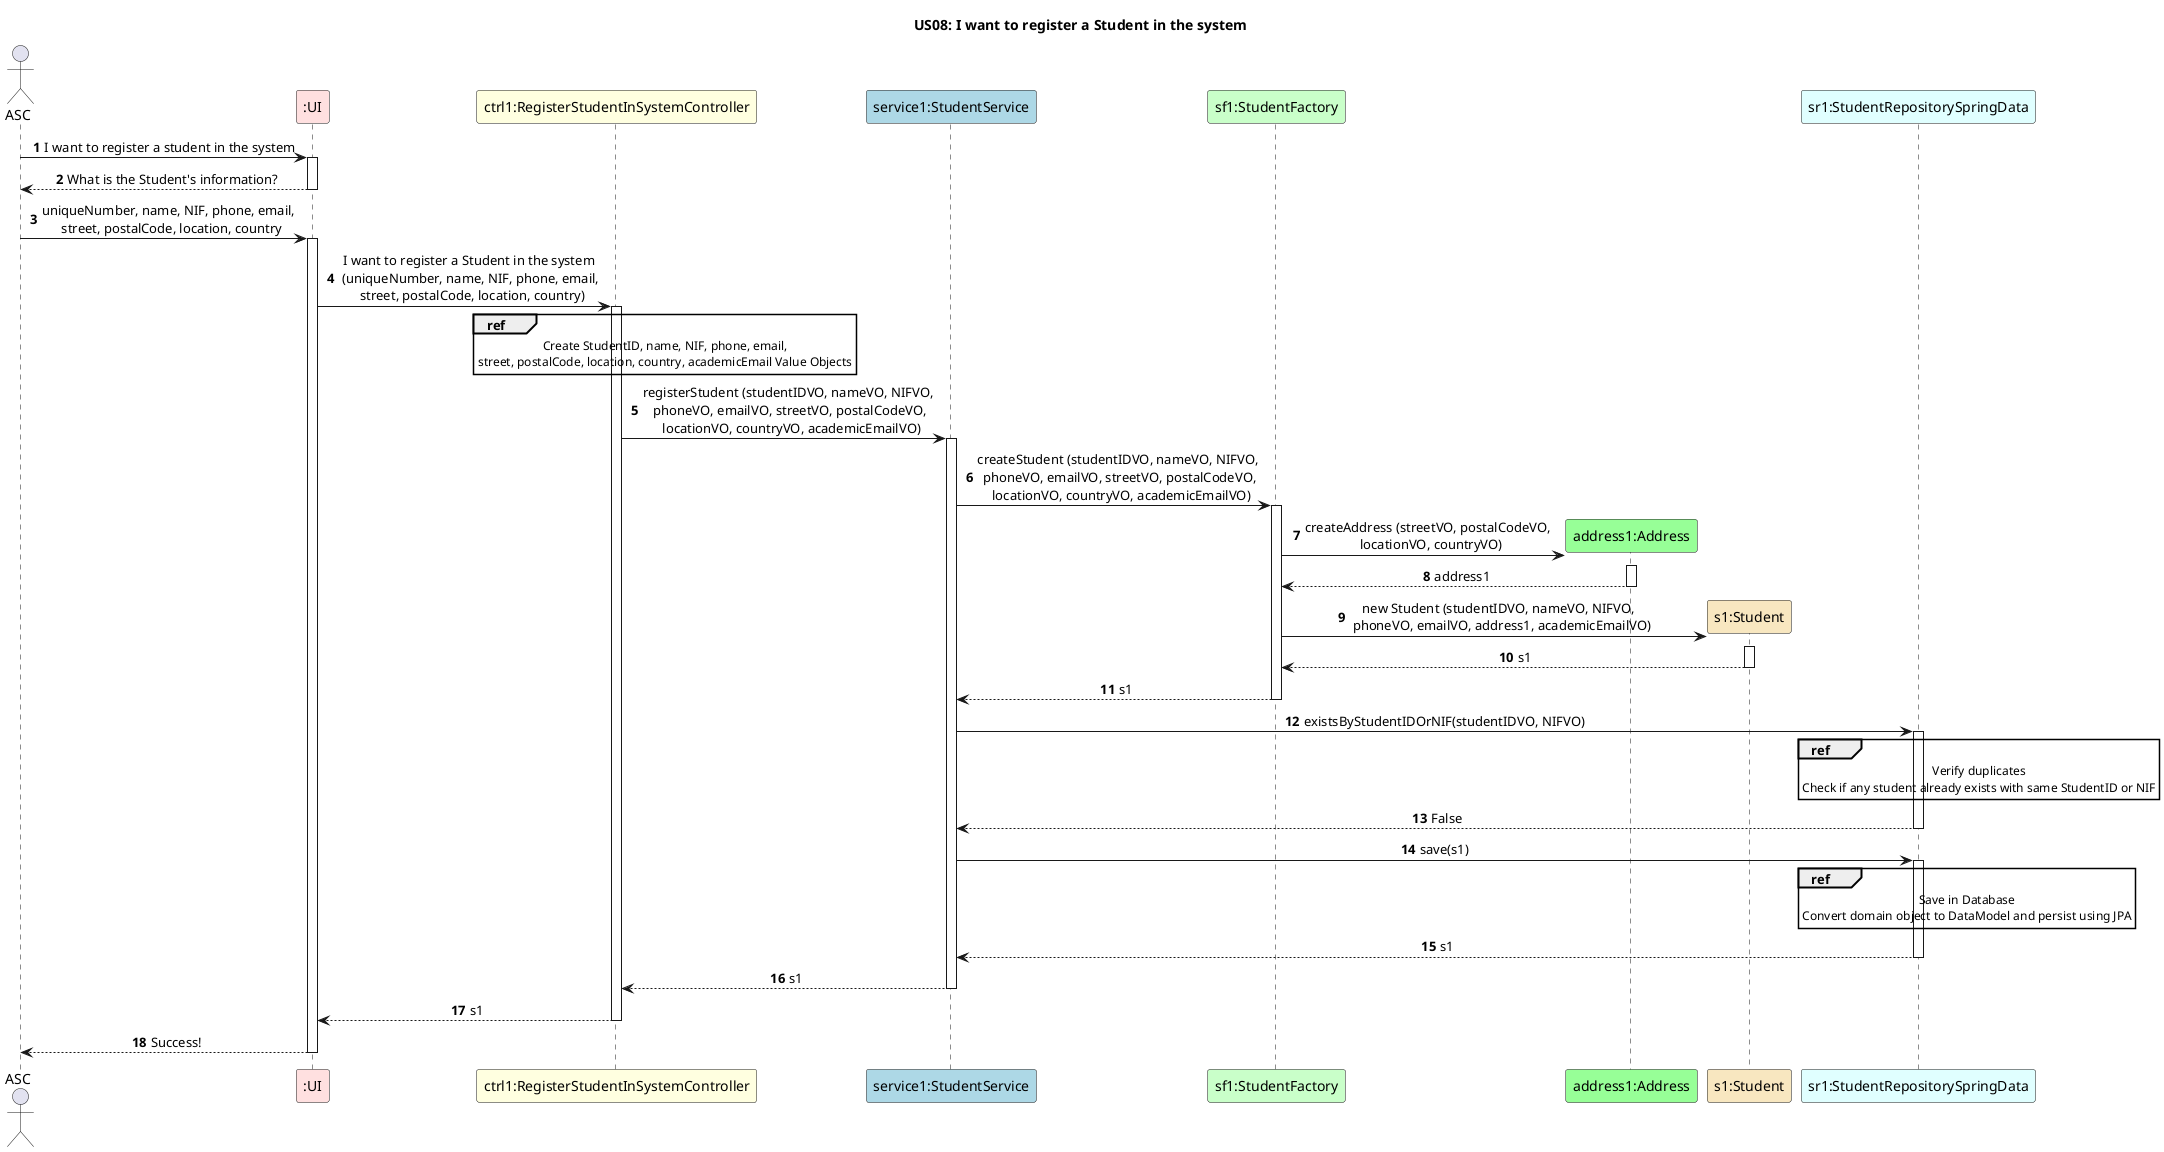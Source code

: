 @startuml
autonumber
skinparam sequenceMessageAlign center
title US08: I want to register a Student in the system

actor ASC
participant ":UI" as UI #implementation
participant "ctrl1:RegisterStudentInSystemController" as ctrl #lightyellow
participant "service1:StudentService" as service #lightblue
participant "sf1:StudentFactory" as SF #technology
participant "address1:Address" as A #physical
participant "s1:Student" as s1 #strategy
participant "sr1:StudentRepositorySpringData" as SR #lightcyan

ASC -> UI: I want to register a student in the system
activate UI
UI --> ASC: What is the Student's information?
deactivate UI
ASC -> UI: uniqueNumber, name, NIF, phone, email, \n street, postalCode, location, country
activate UI
UI -> ctrl: I want to register a Student in the system \n (uniqueNumber, name, NIF, phone, email, \n street, postalCode, location, country)
activate ctrl

ref over ctrl
    Create StudentID, name, NIF, phone, email,
    street, postalCode, location, country, academicEmail Value Objects
end ref

ctrl -> service: registerStudent (studentIDVO, nameVO, NIFVO, \n phoneVO, emailVO, streetVO, postalCodeVO, \n locationVO, countryVO, academicEmailVO)
activate service

service -> SF: createStudent (studentIDVO, nameVO, NIFVO, \n phoneVO, emailVO, streetVO, postalCodeVO, \n locationVO, countryVO, academicEmailVO)
activate SF

SF -> A**: createAddress (streetVO, postalCodeVO, \n locationVO, countryVO)
activate A

A --> SF: address1
deactivate A

SF -> s1**: new Student (studentIDVO, nameVO, NIFVO, \n phoneVO, emailVO, address1, academicEmailVO)
activate s1
s1 --> SF: s1
deactivate s1

SF --> service: s1
deactivate SF
service -> SR: existsByStudentIDOrNIF(studentIDVO, NIFVO)
activate SR
ref over SR
    Verify duplicates
    Check if any student already exists with same StudentID or NIF
end ref
SR --> service: False
deactivate SR
service -> SR: save(s1)
activate SR
ref over SR
    Save in Database
    Convert domain object to DataModel and persist using JPA
end ref
SR --> service: s1
deactivate SR
service --> ctrl: s1
deactivate service
ctrl --> UI: s1
deactivate ctrl
UI --> ASC: Success!
deactivate UI

@enduml